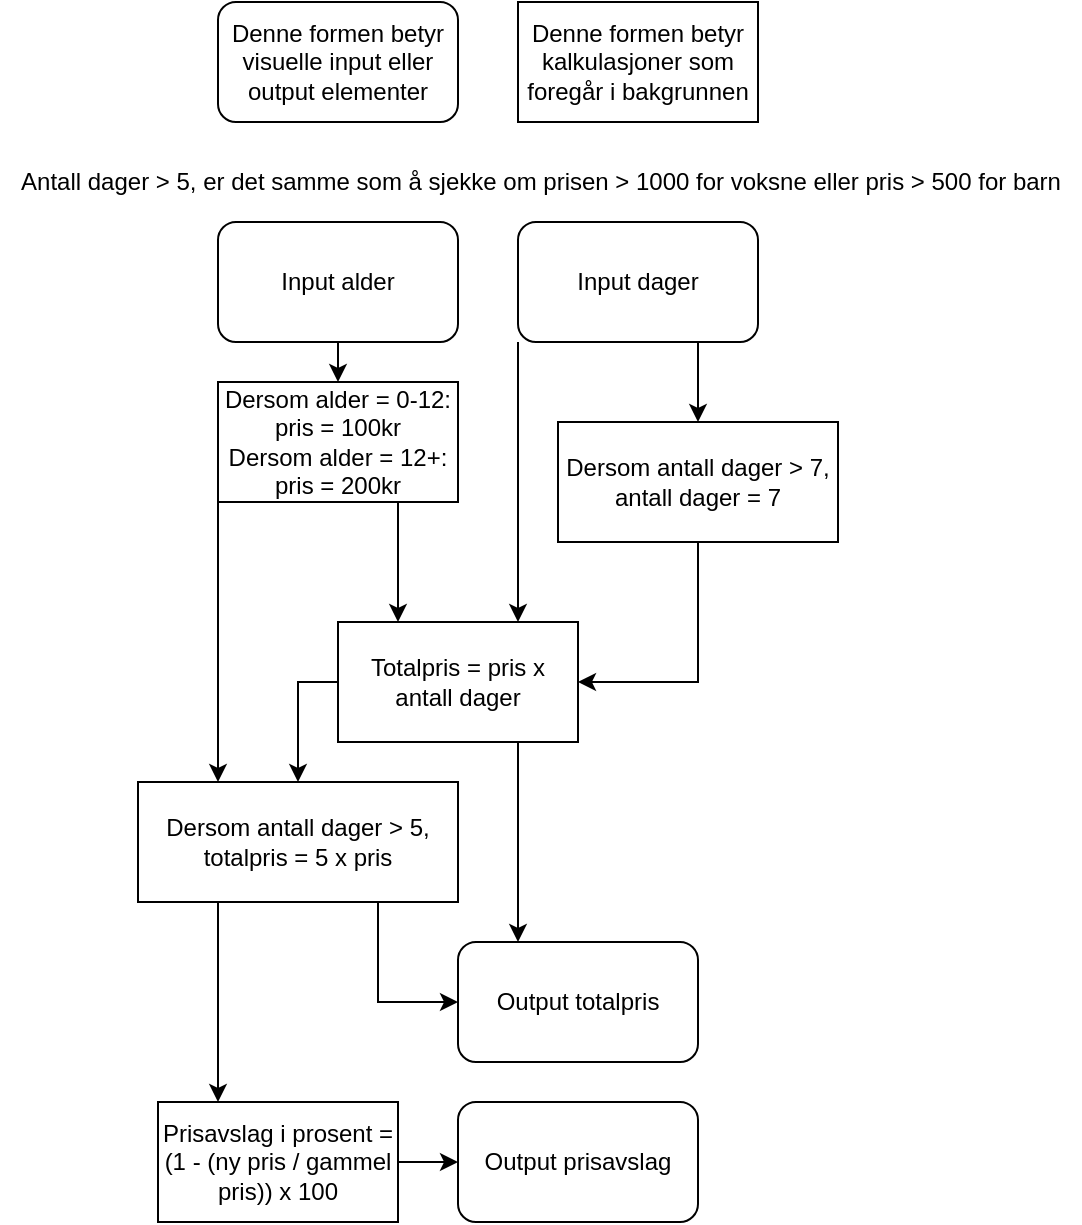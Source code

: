 <mxfile version="14.2.7" type="github">
  <diagram id="_fHgxrKt_Xnul5mjqcJg" name="Page-1">
    <mxGraphModel dx="1038" dy="548" grid="1" gridSize="10" guides="1" tooltips="1" connect="1" arrows="1" fold="1" page="1" pageScale="1" pageWidth="827" pageHeight="1169" math="0" shadow="0">
      <root>
        <mxCell id="0" />
        <mxCell id="1" parent="0" />
        <mxCell id="to91vzmQ1d29D6rPc9sh-10" style="edgeStyle=orthogonalEdgeStyle;rounded=0;orthogonalLoop=1;jettySize=auto;html=1;exitX=0.5;exitY=1;exitDx=0;exitDy=0;entryX=0.5;entryY=0;entryDx=0;entryDy=0;" edge="1" parent="1" source="to91vzmQ1d29D6rPc9sh-2" target="to91vzmQ1d29D6rPc9sh-9">
          <mxGeometry relative="1" as="geometry" />
        </mxCell>
        <mxCell id="to91vzmQ1d29D6rPc9sh-2" value="Input alder" style="rounded=1;whiteSpace=wrap;html=1;" vertex="1" parent="1">
          <mxGeometry x="279" y="150" width="120" height="60" as="geometry" />
        </mxCell>
        <mxCell id="to91vzmQ1d29D6rPc9sh-32" style="edgeStyle=orthogonalEdgeStyle;rounded=0;orthogonalLoop=1;jettySize=auto;html=1;exitX=0;exitY=1;exitDx=0;exitDy=0;entryX=0.75;entryY=0;entryDx=0;entryDy=0;" edge="1" parent="1" source="to91vzmQ1d29D6rPc9sh-3" target="to91vzmQ1d29D6rPc9sh-4">
          <mxGeometry relative="1" as="geometry" />
        </mxCell>
        <mxCell id="to91vzmQ1d29D6rPc9sh-34" style="edgeStyle=orthogonalEdgeStyle;rounded=0;orthogonalLoop=1;jettySize=auto;html=1;exitX=0.75;exitY=1;exitDx=0;exitDy=0;" edge="1" parent="1" source="to91vzmQ1d29D6rPc9sh-3" target="to91vzmQ1d29D6rPc9sh-33">
          <mxGeometry relative="1" as="geometry" />
        </mxCell>
        <mxCell id="to91vzmQ1d29D6rPc9sh-3" value="Input dager" style="rounded=1;whiteSpace=wrap;html=1;" vertex="1" parent="1">
          <mxGeometry x="429" y="150" width="120" height="60" as="geometry" />
        </mxCell>
        <mxCell id="to91vzmQ1d29D6rPc9sh-18" style="edgeStyle=orthogonalEdgeStyle;rounded=0;orthogonalLoop=1;jettySize=auto;html=1;exitX=0;exitY=0.5;exitDx=0;exitDy=0;entryX=0.5;entryY=0;entryDx=0;entryDy=0;" edge="1" parent="1" source="to91vzmQ1d29D6rPc9sh-4" target="to91vzmQ1d29D6rPc9sh-17">
          <mxGeometry relative="1" as="geometry" />
        </mxCell>
        <mxCell id="to91vzmQ1d29D6rPc9sh-28" style="edgeStyle=orthogonalEdgeStyle;rounded=0;orthogonalLoop=1;jettySize=auto;html=1;exitX=0.75;exitY=1;exitDx=0;exitDy=0;entryX=0.25;entryY=0;entryDx=0;entryDy=0;" edge="1" parent="1" source="to91vzmQ1d29D6rPc9sh-4" target="to91vzmQ1d29D6rPc9sh-15">
          <mxGeometry relative="1" as="geometry" />
        </mxCell>
        <mxCell id="to91vzmQ1d29D6rPc9sh-4" value="Totalpris = pris x antall dager" style="rounded=0;whiteSpace=wrap;html=1;" vertex="1" parent="1">
          <mxGeometry x="339" y="350" width="120" height="60" as="geometry" />
        </mxCell>
        <mxCell id="to91vzmQ1d29D6rPc9sh-11" style="edgeStyle=orthogonalEdgeStyle;rounded=0;orthogonalLoop=1;jettySize=auto;html=1;exitX=0.75;exitY=1;exitDx=0;exitDy=0;entryX=0.25;entryY=0;entryDx=0;entryDy=0;" edge="1" parent="1" source="to91vzmQ1d29D6rPc9sh-9" target="to91vzmQ1d29D6rPc9sh-4">
          <mxGeometry relative="1" as="geometry" />
        </mxCell>
        <mxCell id="to91vzmQ1d29D6rPc9sh-25" style="edgeStyle=orthogonalEdgeStyle;rounded=0;orthogonalLoop=1;jettySize=auto;html=1;exitX=0;exitY=1;exitDx=0;exitDy=0;entryX=0.25;entryY=0;entryDx=0;entryDy=0;" edge="1" parent="1" source="to91vzmQ1d29D6rPc9sh-9" target="to91vzmQ1d29D6rPc9sh-17">
          <mxGeometry relative="1" as="geometry" />
        </mxCell>
        <mxCell id="to91vzmQ1d29D6rPc9sh-9" value="Dersom alder = 0-12: pris = 100kr&lt;br&gt;Dersom alder = 12+: pris = 200kr" style="rounded=0;whiteSpace=wrap;html=1;" vertex="1" parent="1">
          <mxGeometry x="279" y="230" width="120" height="60" as="geometry" />
        </mxCell>
        <mxCell id="to91vzmQ1d29D6rPc9sh-13" value="Denne formen betyr visuelle input eller output elementer" style="rounded=1;whiteSpace=wrap;html=1;" vertex="1" parent="1">
          <mxGeometry x="279" y="40" width="120" height="60" as="geometry" />
        </mxCell>
        <mxCell id="to91vzmQ1d29D6rPc9sh-14" value="Denne formen betyr kalkulasjoner som foregår i bakgrunnen" style="rounded=0;whiteSpace=wrap;html=1;" vertex="1" parent="1">
          <mxGeometry x="429" y="40" width="120" height="60" as="geometry" />
        </mxCell>
        <mxCell id="to91vzmQ1d29D6rPc9sh-15" value="Output totalpris" style="rounded=1;whiteSpace=wrap;html=1;" vertex="1" parent="1">
          <mxGeometry x="399" y="510" width="120" height="60" as="geometry" />
        </mxCell>
        <mxCell id="to91vzmQ1d29D6rPc9sh-29" style="edgeStyle=orthogonalEdgeStyle;rounded=0;orthogonalLoop=1;jettySize=auto;html=1;exitX=0.75;exitY=1;exitDx=0;exitDy=0;entryX=0;entryY=0.5;entryDx=0;entryDy=0;" edge="1" parent="1" source="to91vzmQ1d29D6rPc9sh-17" target="to91vzmQ1d29D6rPc9sh-15">
          <mxGeometry relative="1" as="geometry" />
        </mxCell>
        <mxCell id="to91vzmQ1d29D6rPc9sh-30" style="edgeStyle=orthogonalEdgeStyle;rounded=0;orthogonalLoop=1;jettySize=auto;html=1;exitX=0.25;exitY=1;exitDx=0;exitDy=0;entryX=0.25;entryY=0;entryDx=0;entryDy=0;" edge="1" parent="1" source="to91vzmQ1d29D6rPc9sh-17" target="to91vzmQ1d29D6rPc9sh-27">
          <mxGeometry relative="1" as="geometry" />
        </mxCell>
        <mxCell id="to91vzmQ1d29D6rPc9sh-17" value="Dersom antall dager &amp;gt; 5, totalpris = 5 x pris" style="rounded=0;whiteSpace=wrap;html=1;" vertex="1" parent="1">
          <mxGeometry x="239" y="430" width="160" height="60" as="geometry" />
        </mxCell>
        <mxCell id="to91vzmQ1d29D6rPc9sh-22" value="Output prisavslag" style="rounded=1;whiteSpace=wrap;html=1;" vertex="1" parent="1">
          <mxGeometry x="399" y="590" width="120" height="60" as="geometry" />
        </mxCell>
        <mxCell id="to91vzmQ1d29D6rPc9sh-24" value="Antall dager &amp;gt; 5, er det samme som å sjekke om prisen &amp;gt; 1000 for voksne eller pris &amp;gt; 500 for barn" style="text;html=1;align=center;verticalAlign=middle;resizable=0;points=[];autosize=1;" vertex="1" parent="1">
          <mxGeometry x="170" y="120" width="540" height="20" as="geometry" />
        </mxCell>
        <mxCell id="to91vzmQ1d29D6rPc9sh-31" style="edgeStyle=orthogonalEdgeStyle;rounded=0;orthogonalLoop=1;jettySize=auto;html=1;exitX=1;exitY=0.5;exitDx=0;exitDy=0;entryX=0;entryY=0.5;entryDx=0;entryDy=0;" edge="1" parent="1" source="to91vzmQ1d29D6rPc9sh-27" target="to91vzmQ1d29D6rPc9sh-22">
          <mxGeometry relative="1" as="geometry" />
        </mxCell>
        <mxCell id="to91vzmQ1d29D6rPc9sh-27" value="Prisavslag i prosent = (1 - (ny pris / gammel pris)) x 100" style="rounded=0;whiteSpace=wrap;html=1;" vertex="1" parent="1">
          <mxGeometry x="249" y="590" width="120" height="60" as="geometry" />
        </mxCell>
        <mxCell id="to91vzmQ1d29D6rPc9sh-35" style="edgeStyle=orthogonalEdgeStyle;rounded=0;orthogonalLoop=1;jettySize=auto;html=1;exitX=0.5;exitY=1;exitDx=0;exitDy=0;entryX=1;entryY=0.5;entryDx=0;entryDy=0;" edge="1" parent="1" source="to91vzmQ1d29D6rPc9sh-33" target="to91vzmQ1d29D6rPc9sh-4">
          <mxGeometry relative="1" as="geometry" />
        </mxCell>
        <mxCell id="to91vzmQ1d29D6rPc9sh-33" value="Dersom antall dager &amp;gt; 7, antall dager = 7" style="rounded=0;whiteSpace=wrap;html=1;" vertex="1" parent="1">
          <mxGeometry x="449" y="250" width="140" height="60" as="geometry" />
        </mxCell>
      </root>
    </mxGraphModel>
  </diagram>
</mxfile>
